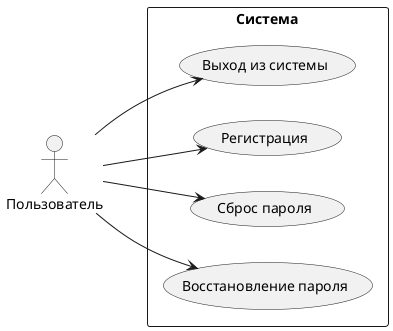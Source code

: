 @startuml
left to right direction
skinparam packageStyle rectangle
actor "Пользователь" as User
package "Система" {
    usecase "Выход из системы" as UC_Login
    usecase "Регистрация" as UC_Register
    usecase "Сброс пароля" as UC_Reset
    usecase "Восстановление пароля" as UC_Reset2
}
User --> UC_Login
User --> UC_Register
User --> UC_Reset
User --> UC_Reset2
@enduml